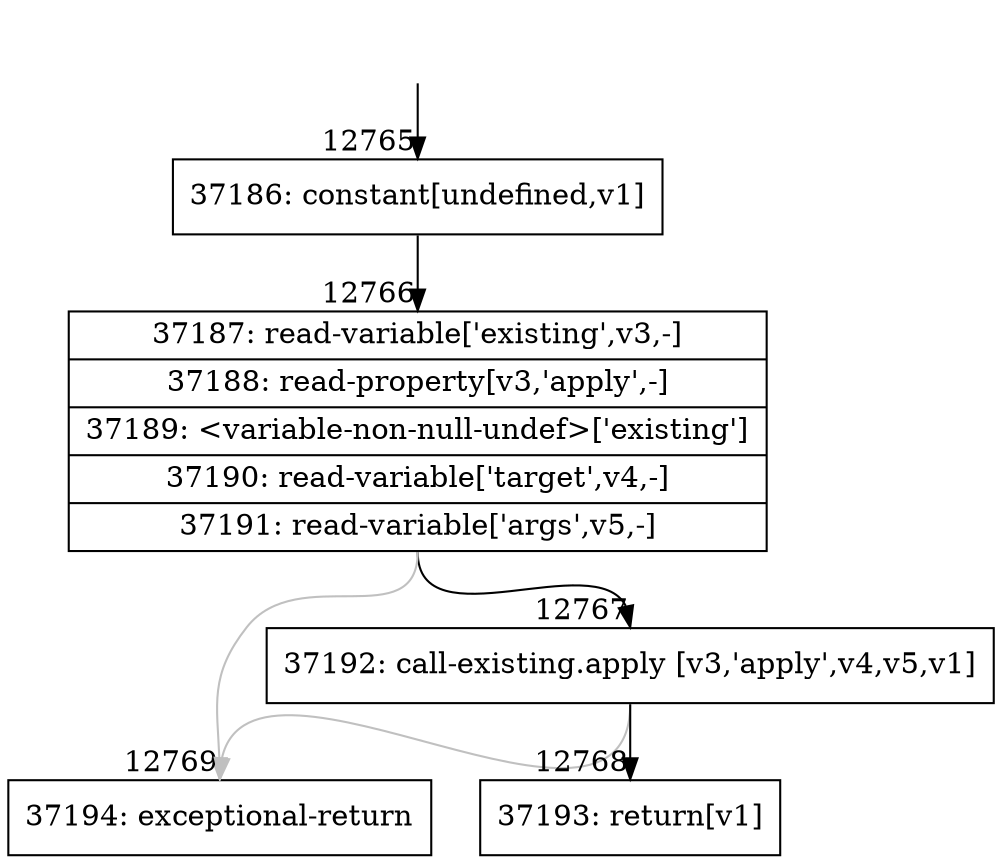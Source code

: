 digraph {
rankdir="TD"
BB_entry939[shape=none,label=""];
BB_entry939 -> BB12765 [tailport=s, headport=n, headlabel="    12765"]
BB12765 [shape=record label="{37186: constant[undefined,v1]}" ] 
BB12765 -> BB12766 [tailport=s, headport=n, headlabel="      12766"]
BB12766 [shape=record label="{37187: read-variable['existing',v3,-]|37188: read-property[v3,'apply',-]|37189: \<variable-non-null-undef\>['existing']|37190: read-variable['target',v4,-]|37191: read-variable['args',v5,-]}" ] 
BB12766 -> BB12767 [tailport=s, headport=n, headlabel="      12767"]
BB12766 -> BB12769 [tailport=s, headport=n, color=gray, headlabel="      12769"]
BB12767 [shape=record label="{37192: call-existing.apply [v3,'apply',v4,v5,v1]}" ] 
BB12767 -> BB12768 [tailport=s, headport=n, headlabel="      12768"]
BB12767 -> BB12769 [tailport=s, headport=n, color=gray]
BB12768 [shape=record label="{37193: return[v1]}" ] 
BB12769 [shape=record label="{37194: exceptional-return}" ] 
//#$~ 17893
}
